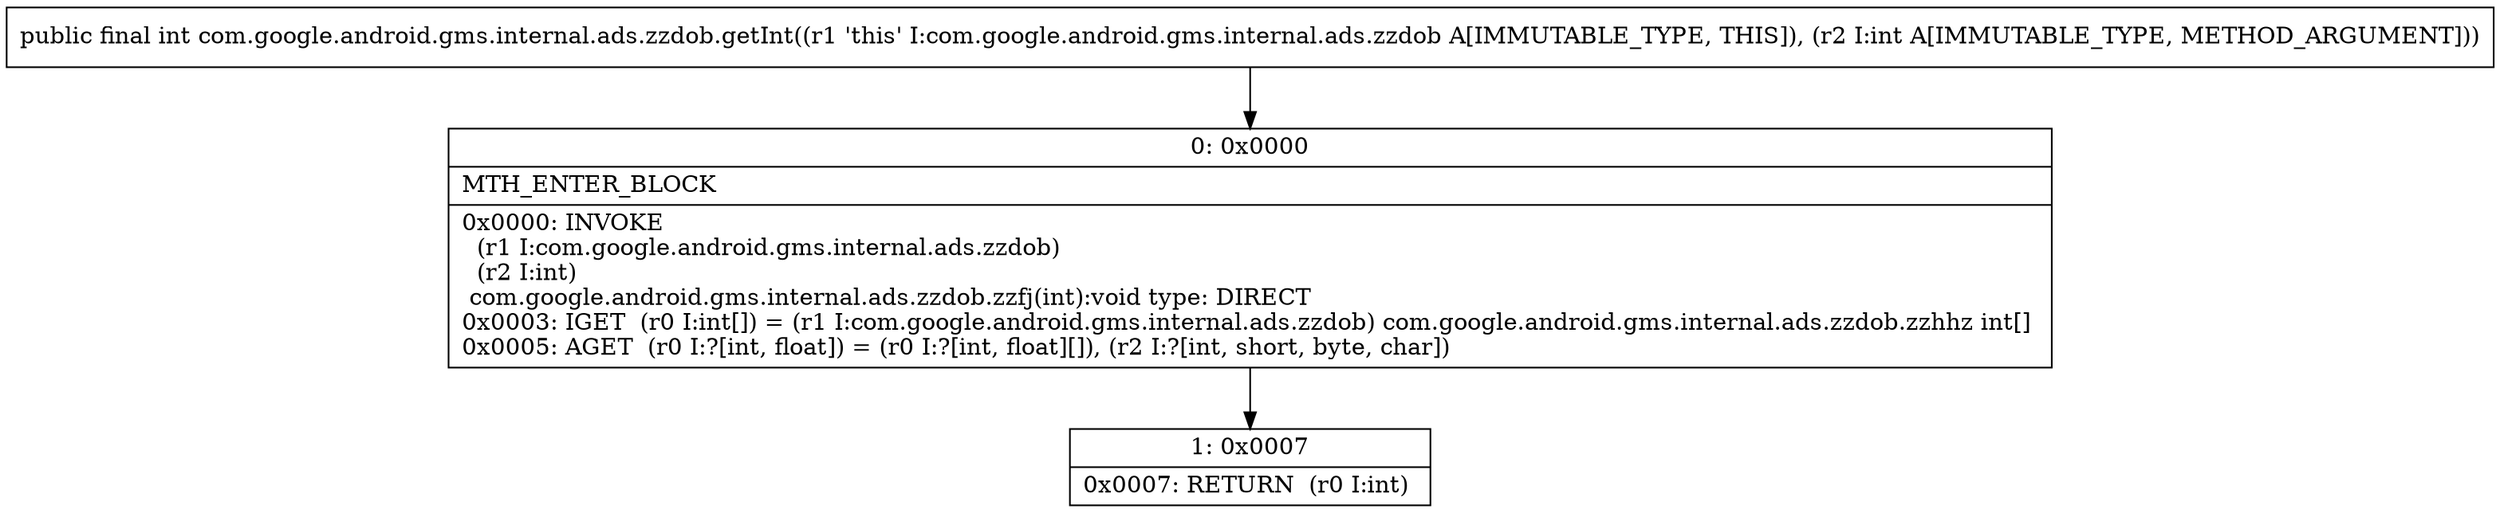 digraph "CFG forcom.google.android.gms.internal.ads.zzdob.getInt(I)I" {
Node_0 [shape=record,label="{0\:\ 0x0000|MTH_ENTER_BLOCK\l|0x0000: INVOKE  \l  (r1 I:com.google.android.gms.internal.ads.zzdob)\l  (r2 I:int)\l com.google.android.gms.internal.ads.zzdob.zzfj(int):void type: DIRECT \l0x0003: IGET  (r0 I:int[]) = (r1 I:com.google.android.gms.internal.ads.zzdob) com.google.android.gms.internal.ads.zzdob.zzhhz int[] \l0x0005: AGET  (r0 I:?[int, float]) = (r0 I:?[int, float][]), (r2 I:?[int, short, byte, char]) \l}"];
Node_1 [shape=record,label="{1\:\ 0x0007|0x0007: RETURN  (r0 I:int) \l}"];
MethodNode[shape=record,label="{public final int com.google.android.gms.internal.ads.zzdob.getInt((r1 'this' I:com.google.android.gms.internal.ads.zzdob A[IMMUTABLE_TYPE, THIS]), (r2 I:int A[IMMUTABLE_TYPE, METHOD_ARGUMENT])) }"];
MethodNode -> Node_0;
Node_0 -> Node_1;
}

